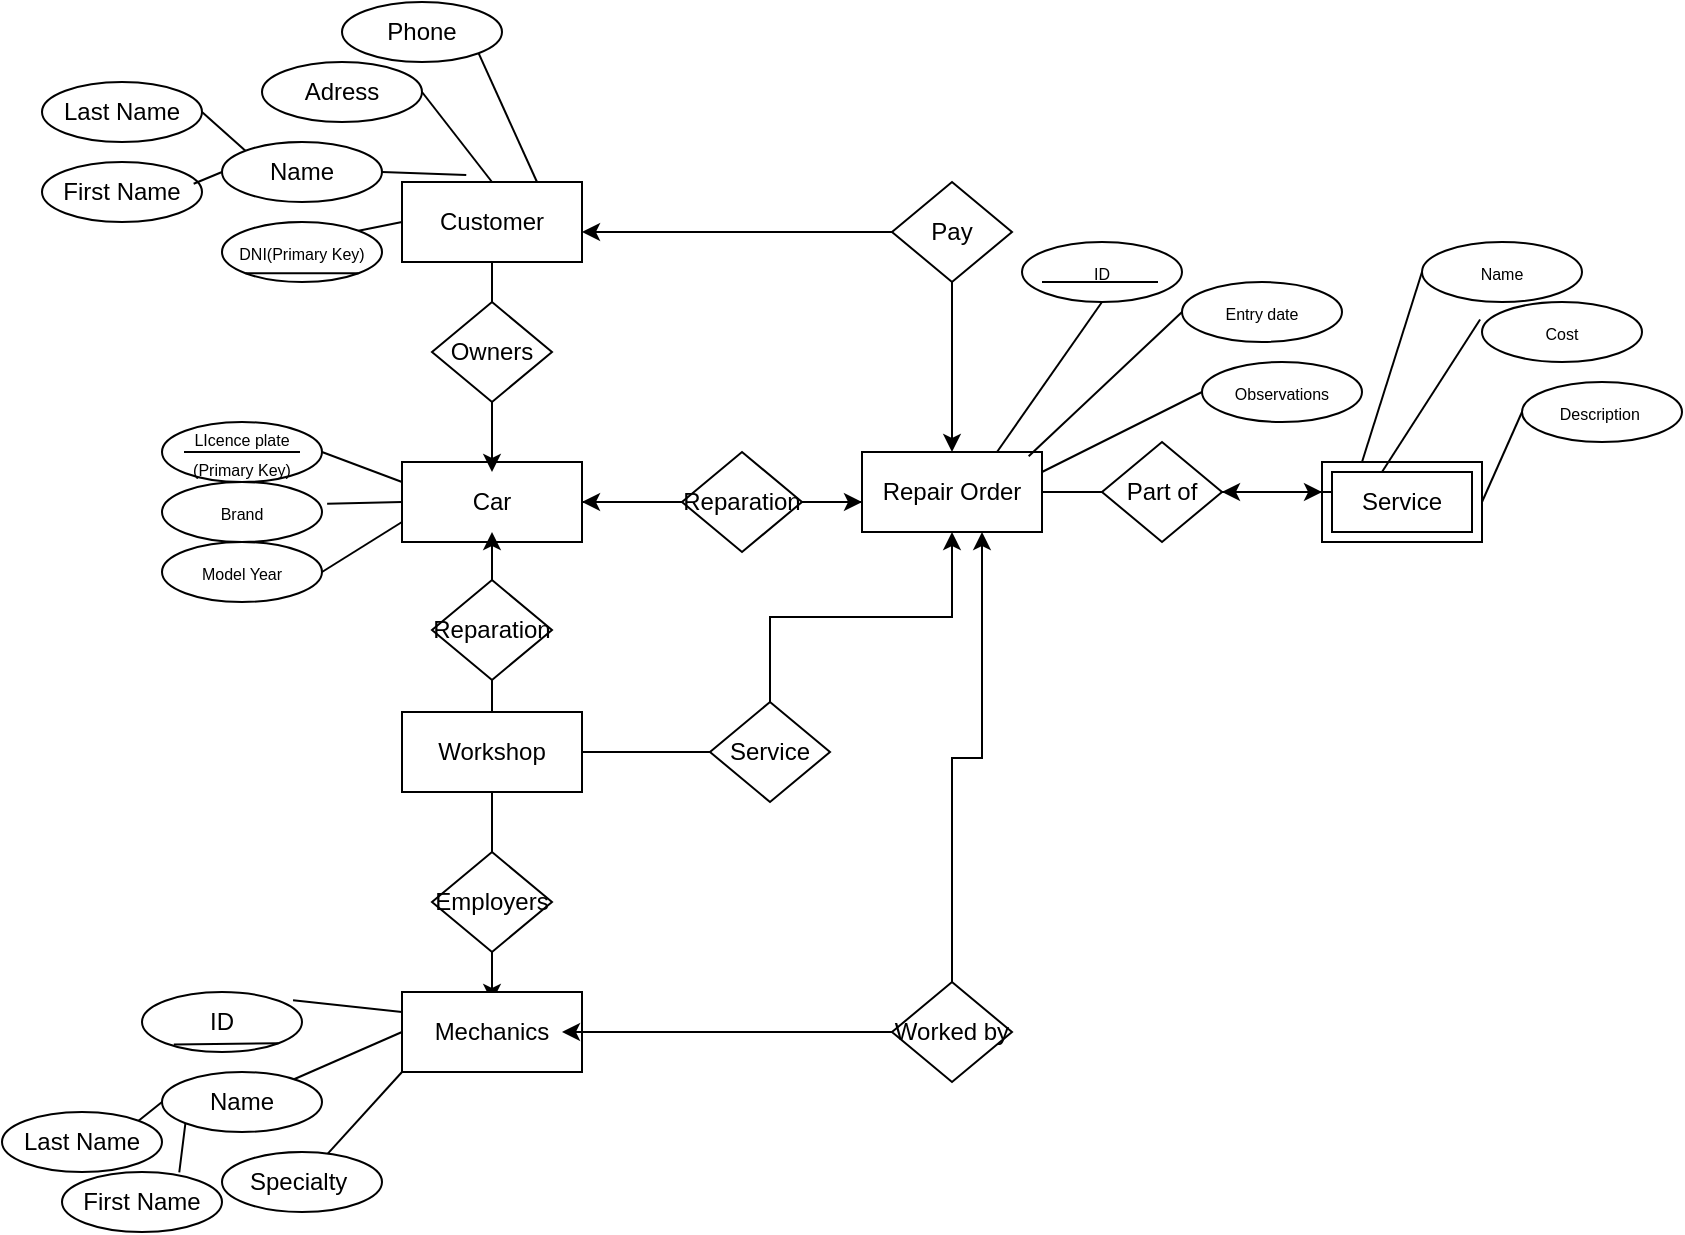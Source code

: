 <mxfile version="28.2.5">
  <diagram name="Page-1" id="rM6bCXwc-L18cZV9CMgu">
    <mxGraphModel dx="1016" dy="608" grid="1" gridSize="10" guides="1" tooltips="1" connect="1" arrows="1" fold="1" page="1" pageScale="1" pageWidth="827" pageHeight="1169" math="0" shadow="0">
      <root>
        <mxCell id="0" />
        <mxCell id="1" parent="0" />
        <mxCell id="B6C5JpJAWElbMP7GCrCe-1" value="Customer" style="rounded=0;whiteSpace=wrap;html=1;" vertex="1" parent="1">
          <mxGeometry x="200" y="335" width="90" height="40" as="geometry" />
        </mxCell>
        <mxCell id="B6C5JpJAWElbMP7GCrCe-2" value="&lt;font style=&quot;font-size: 8px;&quot;&gt;DNI(Primary Key)&lt;/font&gt;" style="ellipse;whiteSpace=wrap;html=1;" vertex="1" parent="1">
          <mxGeometry x="110" y="355" width="80" height="30" as="geometry" />
        </mxCell>
        <mxCell id="B6C5JpJAWElbMP7GCrCe-3" value="Name" style="ellipse;whiteSpace=wrap;html=1;" vertex="1" parent="1">
          <mxGeometry x="110" y="315" width="80" height="30" as="geometry" />
        </mxCell>
        <mxCell id="B6C5JpJAWElbMP7GCrCe-4" value="Adress" style="ellipse;whiteSpace=wrap;html=1;" vertex="1" parent="1">
          <mxGeometry x="130" y="275" width="80" height="30" as="geometry" />
        </mxCell>
        <mxCell id="B6C5JpJAWElbMP7GCrCe-5" value="Phone" style="ellipse;whiteSpace=wrap;html=1;" vertex="1" parent="1">
          <mxGeometry x="170" y="245" width="80" height="30" as="geometry" />
        </mxCell>
        <mxCell id="B6C5JpJAWElbMP7GCrCe-45" value="" style="edgeStyle=orthogonalEdgeStyle;rounded=0;orthogonalLoop=1;jettySize=auto;html=1;" edge="1" parent="1" source="B6C5JpJAWElbMP7GCrCe-7">
          <mxGeometry relative="1" as="geometry">
            <mxPoint x="430" y="495" as="targetPoint" />
          </mxGeometry>
        </mxCell>
        <mxCell id="B6C5JpJAWElbMP7GCrCe-7" value="Car" style="rounded=0;whiteSpace=wrap;html=1;" vertex="1" parent="1">
          <mxGeometry x="200" y="475" width="90" height="40" as="geometry" />
        </mxCell>
        <mxCell id="B6C5JpJAWElbMP7GCrCe-8" value="First Name" style="ellipse;whiteSpace=wrap;html=1;" vertex="1" parent="1">
          <mxGeometry x="20" y="325" width="80" height="30" as="geometry" />
        </mxCell>
        <mxCell id="B6C5JpJAWElbMP7GCrCe-9" value="Last Name" style="ellipse;whiteSpace=wrap;html=1;" vertex="1" parent="1">
          <mxGeometry x="20" y="285" width="80" height="30" as="geometry" />
        </mxCell>
        <mxCell id="B6C5JpJAWElbMP7GCrCe-29" value="" style="edgeStyle=orthogonalEdgeStyle;rounded=0;orthogonalLoop=1;jettySize=auto;html=1;" edge="1" parent="1" source="B6C5JpJAWElbMP7GCrCe-10">
          <mxGeometry relative="1" as="geometry">
            <mxPoint x="245" y="480" as="targetPoint" />
          </mxGeometry>
        </mxCell>
        <mxCell id="B6C5JpJAWElbMP7GCrCe-10" value="Owners" style="rhombus;whiteSpace=wrap;html=1;" vertex="1" parent="1">
          <mxGeometry x="215" y="395" width="60" height="50" as="geometry" />
        </mxCell>
        <mxCell id="B6C5JpJAWElbMP7GCrCe-11" value="&lt;font style=&quot;font-size: 8px;&quot;&gt;LIcence plate (Primary Key)&lt;/font&gt;" style="ellipse;whiteSpace=wrap;html=1;" vertex="1" parent="1">
          <mxGeometry x="80" y="455" width="80" height="30" as="geometry" />
        </mxCell>
        <mxCell id="B6C5JpJAWElbMP7GCrCe-12" value="&lt;span style=&quot;font-size: 8px;&quot;&gt;Brand&lt;/span&gt;" style="ellipse;whiteSpace=wrap;html=1;" vertex="1" parent="1">
          <mxGeometry x="80" y="485" width="80" height="30" as="geometry" />
        </mxCell>
        <mxCell id="B6C5JpJAWElbMP7GCrCe-13" value="&lt;span style=&quot;font-size: 8px;&quot;&gt;Model Year&lt;/span&gt;" style="ellipse;whiteSpace=wrap;html=1;" vertex="1" parent="1">
          <mxGeometry x="80" y="515" width="80" height="30" as="geometry" />
        </mxCell>
        <mxCell id="B6C5JpJAWElbMP7GCrCe-46" value="" style="edgeStyle=orthogonalEdgeStyle;rounded=0;orthogonalLoop=1;jettySize=auto;html=1;entryX=1;entryY=0.5;entryDx=0;entryDy=0;exitX=0;exitY=0.5;exitDx=0;exitDy=0;" edge="1" parent="1" source="B6C5JpJAWElbMP7GCrCe-16" target="B6C5JpJAWElbMP7GCrCe-7">
          <mxGeometry relative="1" as="geometry">
            <Array as="points">
              <mxPoint x="430" y="495" />
            </Array>
          </mxGeometry>
        </mxCell>
        <mxCell id="B6C5JpJAWElbMP7GCrCe-15" value="Reparation" style="rhombus;whiteSpace=wrap;html=1;" vertex="1" parent="1">
          <mxGeometry x="340" y="470" width="60" height="50" as="geometry" />
        </mxCell>
        <mxCell id="B6C5JpJAWElbMP7GCrCe-57" value="" style="edgeStyle=orthogonalEdgeStyle;rounded=0;orthogonalLoop=1;jettySize=auto;html=1;entryX=0;entryY=0.376;entryDx=0;entryDy=0;entryPerimeter=0;" edge="1" parent="1" source="B6C5JpJAWElbMP7GCrCe-16" target="B6C5JpJAWElbMP7GCrCe-24">
          <mxGeometry relative="1" as="geometry" />
        </mxCell>
        <mxCell id="B6C5JpJAWElbMP7GCrCe-16" value="Repair Order" style="rounded=0;whiteSpace=wrap;html=1;" vertex="1" parent="1">
          <mxGeometry x="430" y="470" width="90" height="40" as="geometry" />
        </mxCell>
        <mxCell id="B6C5JpJAWElbMP7GCrCe-49" value="" style="edgeStyle=orthogonalEdgeStyle;rounded=0;orthogonalLoop=1;jettySize=auto;html=1;" edge="1" parent="1" source="B6C5JpJAWElbMP7GCrCe-18" target="B6C5JpJAWElbMP7GCrCe-16">
          <mxGeometry relative="1" as="geometry" />
        </mxCell>
        <mxCell id="B6C5JpJAWElbMP7GCrCe-51" value="" style="edgeStyle=orthogonalEdgeStyle;rounded=0;orthogonalLoop=1;jettySize=auto;html=1;" edge="1" parent="1" source="B6C5JpJAWElbMP7GCrCe-18">
          <mxGeometry relative="1" as="geometry">
            <mxPoint x="290" y="360" as="targetPoint" />
          </mxGeometry>
        </mxCell>
        <mxCell id="B6C5JpJAWElbMP7GCrCe-18" value="Pay" style="rhombus;whiteSpace=wrap;html=1;" vertex="1" parent="1">
          <mxGeometry x="445" y="335" width="60" height="50" as="geometry" />
        </mxCell>
        <mxCell id="B6C5JpJAWElbMP7GCrCe-64" value="" style="edgeStyle=orthogonalEdgeStyle;rounded=0;orthogonalLoop=1;jettySize=auto;html=1;" edge="1" parent="1" source="B6C5JpJAWElbMP7GCrCe-20">
          <mxGeometry relative="1" as="geometry">
            <mxPoint x="245.0" y="745" as="targetPoint" />
          </mxGeometry>
        </mxCell>
        <mxCell id="B6C5JpJAWElbMP7GCrCe-20" value="Workshop" style="rounded=0;whiteSpace=wrap;html=1;" vertex="1" parent="1">
          <mxGeometry x="200" y="600" width="90" height="40" as="geometry" />
        </mxCell>
        <mxCell id="B6C5JpJAWElbMP7GCrCe-21" value="Service" style="rhombus;whiteSpace=wrap;html=1;" vertex="1" parent="1">
          <mxGeometry x="354" y="595" width="60" height="50" as="geometry" />
        </mxCell>
        <mxCell id="B6C5JpJAWElbMP7GCrCe-23" value="Part of" style="rhombus;whiteSpace=wrap;html=1;" vertex="1" parent="1">
          <mxGeometry x="550" y="465" width="60" height="50" as="geometry" />
        </mxCell>
        <mxCell id="B6C5JpJAWElbMP7GCrCe-24" value="" style="rounded=0;whiteSpace=wrap;html=1;" vertex="1" parent="1">
          <mxGeometry x="660" y="475" width="80" height="40" as="geometry" />
        </mxCell>
        <mxCell id="B6C5JpJAWElbMP7GCrCe-60" value="" style="edgeStyle=orthogonalEdgeStyle;rounded=0;orthogonalLoop=1;jettySize=auto;html=1;" edge="1" parent="1" source="B6C5JpJAWElbMP7GCrCe-25" target="B6C5JpJAWElbMP7GCrCe-23">
          <mxGeometry relative="1" as="geometry">
            <Array as="points">
              <mxPoint x="660" y="490" />
              <mxPoint x="660" y="490" />
            </Array>
          </mxGeometry>
        </mxCell>
        <mxCell id="B6C5JpJAWElbMP7GCrCe-25" value="Service" style="rounded=0;whiteSpace=wrap;html=1;" vertex="1" parent="1">
          <mxGeometry x="665" y="480" width="70" height="30" as="geometry" />
        </mxCell>
        <mxCell id="B6C5JpJAWElbMP7GCrCe-26" value="&lt;font style=&quot;font-size: 8px;&quot;&gt;Cost&lt;/font&gt;" style="ellipse;whiteSpace=wrap;html=1;" vertex="1" parent="1">
          <mxGeometry x="740" y="395" width="80" height="30" as="geometry" />
        </mxCell>
        <mxCell id="B6C5JpJAWElbMP7GCrCe-27" value="&lt;font style=&quot;font-size: 8px;&quot;&gt;Name&lt;/font&gt;" style="ellipse;whiteSpace=wrap;html=1;" vertex="1" parent="1">
          <mxGeometry x="710" y="365" width="80" height="30" as="geometry" />
        </mxCell>
        <mxCell id="B6C5JpJAWElbMP7GCrCe-28" value="" style="endArrow=none;html=1;rounded=0;entryX=0.5;entryY=1;entryDx=0;entryDy=0;exitX=0.5;exitY=0;exitDx=0;exitDy=0;" edge="1" parent="1" source="B6C5JpJAWElbMP7GCrCe-10" target="B6C5JpJAWElbMP7GCrCe-1">
          <mxGeometry width="50" height="50" relative="1" as="geometry">
            <mxPoint x="190" y="440" as="sourcePoint" />
            <mxPoint x="240" y="390" as="targetPoint" />
          </mxGeometry>
        </mxCell>
        <mxCell id="B6C5JpJAWElbMP7GCrCe-30" value="" style="endArrow=none;html=1;rounded=0;exitX=1;exitY=1;exitDx=0;exitDy=0;entryX=0.75;entryY=0;entryDx=0;entryDy=0;" edge="1" parent="1" source="B6C5JpJAWElbMP7GCrCe-5" target="B6C5JpJAWElbMP7GCrCe-1">
          <mxGeometry width="50" height="50" relative="1" as="geometry">
            <mxPoint x="255" y="405" as="sourcePoint" />
            <mxPoint x="260" y="330" as="targetPoint" />
          </mxGeometry>
        </mxCell>
        <mxCell id="B6C5JpJAWElbMP7GCrCe-31" value="" style="endArrow=none;html=1;rounded=0;exitX=1;exitY=0.5;exitDx=0;exitDy=0;entryX=0.5;entryY=0;entryDx=0;entryDy=0;" edge="1" parent="1" source="B6C5JpJAWElbMP7GCrCe-4" target="B6C5JpJAWElbMP7GCrCe-1">
          <mxGeometry width="50" height="50" relative="1" as="geometry">
            <mxPoint x="249" y="280" as="sourcePoint" />
            <mxPoint x="278" y="345" as="targetPoint" />
          </mxGeometry>
        </mxCell>
        <mxCell id="B6C5JpJAWElbMP7GCrCe-32" value="" style="endArrow=none;html=1;rounded=0;exitX=1;exitY=0.5;exitDx=0;exitDy=0;entryX=0.357;entryY=-0.088;entryDx=0;entryDy=0;entryPerimeter=0;" edge="1" parent="1" source="B6C5JpJAWElbMP7GCrCe-3" target="B6C5JpJAWElbMP7GCrCe-1">
          <mxGeometry width="50" height="50" relative="1" as="geometry">
            <mxPoint x="220" y="300" as="sourcePoint" />
            <mxPoint x="255" y="345" as="targetPoint" />
          </mxGeometry>
        </mxCell>
        <mxCell id="B6C5JpJAWElbMP7GCrCe-33" value="" style="endArrow=none;html=1;rounded=0;exitX=0;exitY=0;exitDx=0;exitDy=0;entryX=1;entryY=0.5;entryDx=0;entryDy=0;" edge="1" parent="1" source="B6C5JpJAWElbMP7GCrCe-3" target="B6C5JpJAWElbMP7GCrCe-9">
          <mxGeometry width="50" height="50" relative="1" as="geometry">
            <mxPoint x="200" y="340" as="sourcePoint" />
            <mxPoint x="242" y="341" as="targetPoint" />
          </mxGeometry>
        </mxCell>
        <mxCell id="B6C5JpJAWElbMP7GCrCe-34" value="" style="endArrow=none;html=1;rounded=0;exitX=0;exitY=0.5;exitDx=0;exitDy=0;entryX=0.948;entryY=0.363;entryDx=0;entryDy=0;entryPerimeter=0;" edge="1" parent="1" source="B6C5JpJAWElbMP7GCrCe-3" target="B6C5JpJAWElbMP7GCrCe-8">
          <mxGeometry width="50" height="50" relative="1" as="geometry">
            <mxPoint x="131" y="330" as="sourcePoint" />
            <mxPoint x="110" y="310" as="targetPoint" />
          </mxGeometry>
        </mxCell>
        <mxCell id="B6C5JpJAWElbMP7GCrCe-35" value="" style="endArrow=none;html=1;rounded=0;exitX=0;exitY=0.5;exitDx=0;exitDy=0;entryX=1;entryY=0;entryDx=0;entryDy=0;" edge="1" parent="1" source="B6C5JpJAWElbMP7GCrCe-1" target="B6C5JpJAWElbMP7GCrCe-2">
          <mxGeometry width="50" height="50" relative="1" as="geometry">
            <mxPoint x="120" y="340" as="sourcePoint" />
            <mxPoint x="106" y="346" as="targetPoint" />
          </mxGeometry>
        </mxCell>
        <mxCell id="B6C5JpJAWElbMP7GCrCe-36" value="" style="endArrow=none;html=1;rounded=0;exitX=1;exitY=1;exitDx=0;exitDy=0;entryX=0;entryY=1;entryDx=0;entryDy=0;" edge="1" parent="1" source="B6C5JpJAWElbMP7GCrCe-2" target="B6C5JpJAWElbMP7GCrCe-2">
          <mxGeometry width="50" height="50" relative="1" as="geometry">
            <mxPoint x="210" y="365" as="sourcePoint" />
            <mxPoint x="189" y="370" as="targetPoint" />
          </mxGeometry>
        </mxCell>
        <mxCell id="B6C5JpJAWElbMP7GCrCe-37" value="" style="endArrow=none;html=1;rounded=0;exitX=1;exitY=1;exitDx=0;exitDy=0;entryX=0;entryY=1;entryDx=0;entryDy=0;" edge="1" parent="1">
          <mxGeometry width="50" height="50" relative="1" as="geometry">
            <mxPoint x="149" y="470" as="sourcePoint" />
            <mxPoint x="91" y="470" as="targetPoint" />
          </mxGeometry>
        </mxCell>
        <mxCell id="B6C5JpJAWElbMP7GCrCe-41" value="" style="edgeStyle=orthogonalEdgeStyle;rounded=0;orthogonalLoop=1;jettySize=auto;html=1;" edge="1" parent="1" source="B6C5JpJAWElbMP7GCrCe-38">
          <mxGeometry relative="1" as="geometry">
            <mxPoint x="245" y="510" as="targetPoint" />
          </mxGeometry>
        </mxCell>
        <mxCell id="B6C5JpJAWElbMP7GCrCe-38" value="Reparation" style="rhombus;whiteSpace=wrap;html=1;" vertex="1" parent="1">
          <mxGeometry x="215" y="534" width="60" height="50" as="geometry" />
        </mxCell>
        <mxCell id="B6C5JpJAWElbMP7GCrCe-40" value="" style="endArrow=none;html=1;rounded=0;entryX=0.5;entryY=0;entryDx=0;entryDy=0;exitX=0.5;exitY=1;exitDx=0;exitDy=0;" edge="1" parent="1" source="B6C5JpJAWElbMP7GCrCe-38" target="B6C5JpJAWElbMP7GCrCe-20">
          <mxGeometry width="50" height="50" relative="1" as="geometry">
            <mxPoint x="255" y="525" as="sourcePoint" />
            <mxPoint x="255" y="544" as="targetPoint" />
          </mxGeometry>
        </mxCell>
        <mxCell id="B6C5JpJAWElbMP7GCrCe-43" value="" style="edgeStyle=orthogonalEdgeStyle;rounded=0;orthogonalLoop=1;jettySize=auto;html=1;exitX=0.5;exitY=0;exitDx=0;exitDy=0;entryX=0.5;entryY=1;entryDx=0;entryDy=0;" edge="1" parent="1" source="B6C5JpJAWElbMP7GCrCe-21" target="B6C5JpJAWElbMP7GCrCe-16">
          <mxGeometry relative="1" as="geometry">
            <mxPoint x="255" y="544" as="sourcePoint" />
            <mxPoint x="255" y="520" as="targetPoint" />
          </mxGeometry>
        </mxCell>
        <mxCell id="B6C5JpJAWElbMP7GCrCe-44" value="" style="endArrow=none;html=1;rounded=0;entryX=1;entryY=0.5;entryDx=0;entryDy=0;exitX=0;exitY=0.5;exitDx=0;exitDy=0;" edge="1" parent="1" source="B6C5JpJAWElbMP7GCrCe-21" target="B6C5JpJAWElbMP7GCrCe-20">
          <mxGeometry width="50" height="50" relative="1" as="geometry">
            <mxPoint x="255" y="594" as="sourcePoint" />
            <mxPoint x="255" y="610" as="targetPoint" />
          </mxGeometry>
        </mxCell>
        <mxCell id="B6C5JpJAWElbMP7GCrCe-53" value="" style="endArrow=none;html=1;rounded=0;entryX=0;entryY=0.25;entryDx=0;entryDy=0;exitX=1;exitY=0.5;exitDx=0;exitDy=0;" edge="1" parent="1" source="B6C5JpJAWElbMP7GCrCe-11" target="B6C5JpJAWElbMP7GCrCe-7">
          <mxGeometry width="50" height="50" relative="1" as="geometry">
            <mxPoint x="249" y="280" as="sourcePoint" />
            <mxPoint x="278" y="345" as="targetPoint" />
          </mxGeometry>
        </mxCell>
        <mxCell id="B6C5JpJAWElbMP7GCrCe-54" value="" style="endArrow=none;html=1;rounded=0;entryX=0;entryY=0.5;entryDx=0;entryDy=0;exitX=1.032;exitY=0.363;exitDx=0;exitDy=0;exitPerimeter=0;" edge="1" parent="1" source="B6C5JpJAWElbMP7GCrCe-12" target="B6C5JpJAWElbMP7GCrCe-7">
          <mxGeometry width="50" height="50" relative="1" as="geometry">
            <mxPoint x="170" y="480" as="sourcePoint" />
            <mxPoint x="210" y="495" as="targetPoint" />
          </mxGeometry>
        </mxCell>
        <mxCell id="B6C5JpJAWElbMP7GCrCe-55" value="" style="endArrow=none;html=1;rounded=0;exitX=1;exitY=0.5;exitDx=0;exitDy=0;" edge="1" parent="1" source="B6C5JpJAWElbMP7GCrCe-13">
          <mxGeometry width="50" height="50" relative="1" as="geometry">
            <mxPoint x="173" y="506" as="sourcePoint" />
            <mxPoint x="200" y="505" as="targetPoint" />
          </mxGeometry>
        </mxCell>
        <mxCell id="B6C5JpJAWElbMP7GCrCe-59" value="&lt;font style=&quot;font-size: 8px;&quot;&gt;Description&amp;nbsp;&lt;/font&gt;" style="ellipse;whiteSpace=wrap;html=1;" vertex="1" parent="1">
          <mxGeometry x="760" y="435" width="80" height="30" as="geometry" />
        </mxCell>
        <mxCell id="B6C5JpJAWElbMP7GCrCe-61" value="Employers" style="rhombus;whiteSpace=wrap;html=1;" vertex="1" parent="1">
          <mxGeometry x="215" y="670" width="60" height="50" as="geometry" />
        </mxCell>
        <mxCell id="B6C5JpJAWElbMP7GCrCe-62" value="Mechanics" style="rounded=0;whiteSpace=wrap;html=1;" vertex="1" parent="1">
          <mxGeometry x="200" y="740" width="90" height="40" as="geometry" />
        </mxCell>
        <mxCell id="B6C5JpJAWElbMP7GCrCe-68" value="ID" style="ellipse;whiteSpace=wrap;html=1;" vertex="1" parent="1">
          <mxGeometry x="70" y="740" width="80" height="30" as="geometry" />
        </mxCell>
        <mxCell id="B6C5JpJAWElbMP7GCrCe-69" value="Name" style="ellipse;whiteSpace=wrap;html=1;" vertex="1" parent="1">
          <mxGeometry x="80" y="780" width="80" height="30" as="geometry" />
        </mxCell>
        <mxCell id="B6C5JpJAWElbMP7GCrCe-70" value="Specialty&amp;nbsp;" style="ellipse;whiteSpace=wrap;html=1;" vertex="1" parent="1">
          <mxGeometry x="110" y="820" width="80" height="30" as="geometry" />
        </mxCell>
        <mxCell id="B6C5JpJAWElbMP7GCrCe-71" value="First Name" style="ellipse;whiteSpace=wrap;html=1;" vertex="1" parent="1">
          <mxGeometry x="30" y="830" width="80" height="30" as="geometry" />
        </mxCell>
        <mxCell id="B6C5JpJAWElbMP7GCrCe-72" value="Last Name" style="ellipse;whiteSpace=wrap;html=1;" vertex="1" parent="1">
          <mxGeometry y="800" width="80" height="30" as="geometry" />
        </mxCell>
        <mxCell id="B6C5JpJAWElbMP7GCrCe-74" value="" style="endArrow=none;html=1;rounded=0;entryX=0;entryY=0.25;entryDx=0;entryDy=0;exitX=0.944;exitY=0.139;exitDx=0;exitDy=0;exitPerimeter=0;" edge="1" parent="1" source="B6C5JpJAWElbMP7GCrCe-68" target="B6C5JpJAWElbMP7GCrCe-62">
          <mxGeometry width="50" height="50" relative="1" as="geometry">
            <mxPoint x="505" y="610" as="sourcePoint" />
            <mxPoint x="350" y="610" as="targetPoint" />
          </mxGeometry>
        </mxCell>
        <mxCell id="B6C5JpJAWElbMP7GCrCe-75" value="" style="endArrow=none;html=1;rounded=0;" edge="1" parent="1" source="B6C5JpJAWElbMP7GCrCe-69">
          <mxGeometry width="50" height="50" relative="1" as="geometry">
            <mxPoint x="156" y="754" as="sourcePoint" />
            <mxPoint x="200" y="760" as="targetPoint" />
          </mxGeometry>
        </mxCell>
        <mxCell id="B6C5JpJAWElbMP7GCrCe-76" value="" style="endArrow=none;html=1;rounded=0;entryX=0;entryY=1;entryDx=0;entryDy=0;" edge="1" parent="1" source="B6C5JpJAWElbMP7GCrCe-70" target="B6C5JpJAWElbMP7GCrCe-62">
          <mxGeometry width="50" height="50" relative="1" as="geometry">
            <mxPoint x="156" y="794" as="sourcePoint" />
            <mxPoint x="210" y="770" as="targetPoint" />
          </mxGeometry>
        </mxCell>
        <mxCell id="B6C5JpJAWElbMP7GCrCe-77" value="" style="endArrow=none;html=1;rounded=0;entryX=0;entryY=0.5;entryDx=0;entryDy=0;exitX=1;exitY=0;exitDx=0;exitDy=0;" edge="1" parent="1" source="B6C5JpJAWElbMP7GCrCe-72" target="B6C5JpJAWElbMP7GCrCe-69">
          <mxGeometry width="50" height="50" relative="1" as="geometry">
            <mxPoint x="173" y="831" as="sourcePoint" />
            <mxPoint x="210" y="790" as="targetPoint" />
          </mxGeometry>
        </mxCell>
        <mxCell id="B6C5JpJAWElbMP7GCrCe-78" value="" style="endArrow=none;html=1;rounded=0;entryX=0;entryY=1;entryDx=0;entryDy=0;exitX=0.733;exitY=0.008;exitDx=0;exitDy=0;exitPerimeter=0;" edge="1" parent="1" source="B6C5JpJAWElbMP7GCrCe-71" target="B6C5JpJAWElbMP7GCrCe-69">
          <mxGeometry width="50" height="50" relative="1" as="geometry">
            <mxPoint x="79" y="815" as="sourcePoint" />
            <mxPoint x="90" y="805" as="targetPoint" />
          </mxGeometry>
        </mxCell>
        <mxCell id="B6C5JpJAWElbMP7GCrCe-80" value="" style="edgeStyle=orthogonalEdgeStyle;rounded=0;orthogonalLoop=1;jettySize=auto;html=1;" edge="1" parent="1" source="B6C5JpJAWElbMP7GCrCe-79">
          <mxGeometry relative="1" as="geometry">
            <mxPoint x="280.0" y="760" as="targetPoint" />
          </mxGeometry>
        </mxCell>
        <mxCell id="B6C5JpJAWElbMP7GCrCe-81" value="" style="edgeStyle=orthogonalEdgeStyle;rounded=0;orthogonalLoop=1;jettySize=auto;html=1;" edge="1" parent="1" source="B6C5JpJAWElbMP7GCrCe-79" target="B6C5JpJAWElbMP7GCrCe-16">
          <mxGeometry relative="1" as="geometry">
            <Array as="points">
              <mxPoint x="475" y="623" />
              <mxPoint x="490" y="623" />
            </Array>
          </mxGeometry>
        </mxCell>
        <mxCell id="B6C5JpJAWElbMP7GCrCe-79" value="Worked by" style="rhombus;whiteSpace=wrap;html=1;" vertex="1" parent="1">
          <mxGeometry x="445" y="735" width="60" height="50" as="geometry" />
        </mxCell>
        <mxCell id="B6C5JpJAWElbMP7GCrCe-83" value="" style="endArrow=none;html=1;rounded=0;entryX=0.199;entryY=0.875;entryDx=0;entryDy=0;exitX=1;exitY=1;exitDx=0;exitDy=0;entryPerimeter=0;" edge="1" parent="1" source="B6C5JpJAWElbMP7GCrCe-68" target="B6C5JpJAWElbMP7GCrCe-68">
          <mxGeometry width="50" height="50" relative="1" as="geometry">
            <mxPoint x="325" y="730" as="sourcePoint" />
            <mxPoint x="170" y="730" as="targetPoint" />
          </mxGeometry>
        </mxCell>
        <mxCell id="B6C5JpJAWElbMP7GCrCe-84" value="&lt;font style=&quot;font-size: 8px;&quot;&gt;ID&lt;/font&gt;" style="ellipse;whiteSpace=wrap;html=1;" vertex="1" parent="1">
          <mxGeometry x="510" y="365" width="80" height="30" as="geometry" />
        </mxCell>
        <mxCell id="B6C5JpJAWElbMP7GCrCe-85" value="&lt;font style=&quot;font-size: 8px;&quot;&gt;Entry date&lt;/font&gt;" style="ellipse;whiteSpace=wrap;html=1;" vertex="1" parent="1">
          <mxGeometry x="590" y="385" width="80" height="30" as="geometry" />
        </mxCell>
        <mxCell id="B6C5JpJAWElbMP7GCrCe-86" value="&lt;span style=&quot;font-size: 8px;&quot;&gt;Observations&lt;/span&gt;" style="ellipse;whiteSpace=wrap;html=1;" vertex="1" parent="1">
          <mxGeometry x="600" y="425" width="80" height="30" as="geometry" />
        </mxCell>
        <mxCell id="B6C5JpJAWElbMP7GCrCe-88" value="" style="endArrow=none;html=1;rounded=0;entryX=0.5;entryY=1;entryDx=0;entryDy=0;exitX=0.75;exitY=0;exitDx=0;exitDy=0;" edge="1" parent="1" source="B6C5JpJAWElbMP7GCrCe-16" target="B6C5JpJAWElbMP7GCrCe-84">
          <mxGeometry width="50" height="50" relative="1" as="geometry">
            <mxPoint x="445" y="620" as="sourcePoint" />
            <mxPoint x="290" y="620" as="targetPoint" />
          </mxGeometry>
        </mxCell>
        <mxCell id="B6C5JpJAWElbMP7GCrCe-89" value="" style="endArrow=none;html=1;rounded=0;entryX=0;entryY=0.5;entryDx=0;entryDy=0;exitX=0.926;exitY=0.054;exitDx=0;exitDy=0;exitPerimeter=0;" edge="1" parent="1" source="B6C5JpJAWElbMP7GCrCe-16" target="B6C5JpJAWElbMP7GCrCe-85">
          <mxGeometry width="50" height="50" relative="1" as="geometry">
            <mxPoint x="508" y="480" as="sourcePoint" />
            <mxPoint x="560" y="405" as="targetPoint" />
          </mxGeometry>
        </mxCell>
        <mxCell id="B6C5JpJAWElbMP7GCrCe-91" value="" style="endArrow=none;html=1;rounded=0;entryX=0;entryY=0.5;entryDx=0;entryDy=0;exitX=1;exitY=0.25;exitDx=0;exitDy=0;" edge="1" parent="1" source="B6C5JpJAWElbMP7GCrCe-16" target="B6C5JpJAWElbMP7GCrCe-86">
          <mxGeometry width="50" height="50" relative="1" as="geometry">
            <mxPoint x="523" y="482" as="sourcePoint" />
            <mxPoint x="600" y="410" as="targetPoint" />
          </mxGeometry>
        </mxCell>
        <mxCell id="B6C5JpJAWElbMP7GCrCe-92" value="" style="endArrow=none;html=1;rounded=0;entryX=0;entryY=0.5;entryDx=0;entryDy=0;exitX=0.25;exitY=0;exitDx=0;exitDy=0;" edge="1" parent="1" source="B6C5JpJAWElbMP7GCrCe-24" target="B6C5JpJAWElbMP7GCrCe-27">
          <mxGeometry width="50" height="50" relative="1" as="geometry">
            <mxPoint x="530" y="490" as="sourcePoint" />
            <mxPoint x="610" y="450" as="targetPoint" />
          </mxGeometry>
        </mxCell>
        <mxCell id="B6C5JpJAWElbMP7GCrCe-94" value="" style="endArrow=none;html=1;rounded=0;entryX=-0.012;entryY=0.292;entryDx=0;entryDy=0;entryPerimeter=0;" edge="1" parent="1" target="B6C5JpJAWElbMP7GCrCe-26">
          <mxGeometry width="50" height="50" relative="1" as="geometry">
            <mxPoint x="690" y="480" as="sourcePoint" />
            <mxPoint x="720" y="390" as="targetPoint" />
          </mxGeometry>
        </mxCell>
        <mxCell id="B6C5JpJAWElbMP7GCrCe-95" value="" style="endArrow=none;html=1;rounded=0;entryX=0;entryY=0.5;entryDx=0;entryDy=0;exitX=1;exitY=0.5;exitDx=0;exitDy=0;" edge="1" parent="1" source="B6C5JpJAWElbMP7GCrCe-24" target="B6C5JpJAWElbMP7GCrCe-59">
          <mxGeometry width="50" height="50" relative="1" as="geometry">
            <mxPoint x="700" y="490" as="sourcePoint" />
            <mxPoint x="749" y="414" as="targetPoint" />
          </mxGeometry>
        </mxCell>
        <mxCell id="B6C5JpJAWElbMP7GCrCe-96" value="" style="endArrow=none;html=1;rounded=0;exitX=1;exitY=1;exitDx=0;exitDy=0;entryX=0;entryY=1;entryDx=0;entryDy=0;" edge="1" parent="1">
          <mxGeometry width="50" height="50" relative="1" as="geometry">
            <mxPoint x="578" y="385" as="sourcePoint" />
            <mxPoint x="520" y="385" as="targetPoint" />
          </mxGeometry>
        </mxCell>
      </root>
    </mxGraphModel>
  </diagram>
</mxfile>
